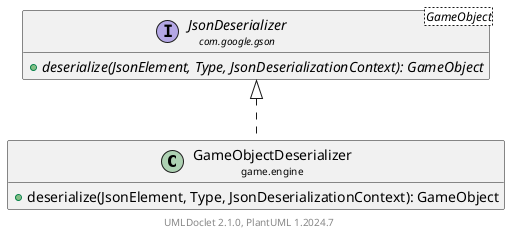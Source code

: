 @startuml
    set namespaceSeparator none
    hide empty fields
    hide empty methods

    class "<size:14>GameObjectDeserializer\n<size:10>game.engine" as game.engine.GameObjectDeserializer [[GameObjectDeserializer.html]] {
        +deserialize(JsonElement, Type, JsonDeserializationContext): GameObject
    }

    interface "<size:14>JsonDeserializer\n<size:10>com.google.gson" as com.google.gson.JsonDeserializer<GameObject> {
        {abstract} +deserialize(JsonElement, Type, JsonDeserializationContext): GameObject
    }

    com.google.gson.JsonDeserializer <|.. game.engine.GameObjectDeserializer

    center footer UMLDoclet 2.1.0, PlantUML %version()
@enduml
